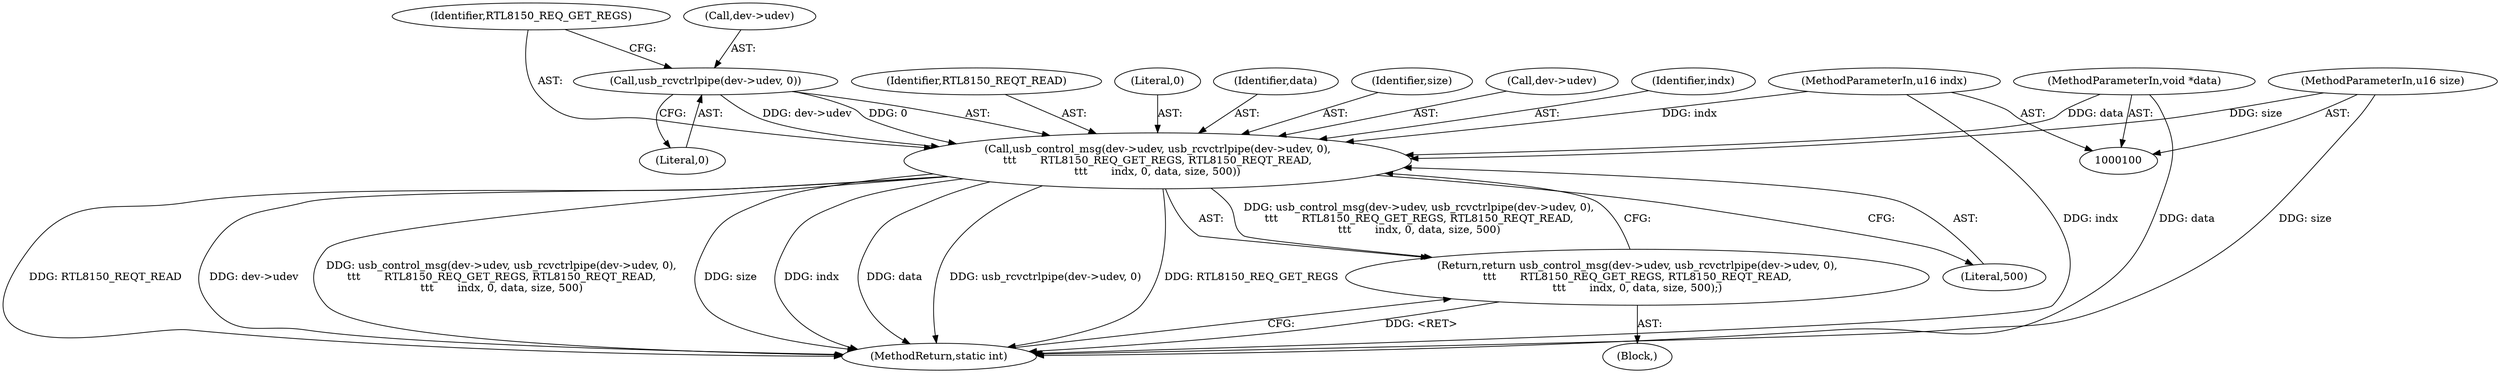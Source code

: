 digraph "1_linux_7926aff5c57b577ab0f43364ff0c59d968f6a414@pointer" {
"1000107" [label="(Call,usb_control_msg(dev->udev, usb_rcvctrlpipe(dev->udev, 0),\n\t\t\t       RTL8150_REQ_GET_REGS, RTL8150_REQT_READ,\n\t\t\t       indx, 0, data, size, 500))"];
"1000111" [label="(Call,usb_rcvctrlpipe(dev->udev, 0))"];
"1000102" [label="(MethodParameterIn,u16 indx)"];
"1000104" [label="(MethodParameterIn,void *data)"];
"1000103" [label="(MethodParameterIn,u16 size)"];
"1000106" [label="(Return,return usb_control_msg(dev->udev, usb_rcvctrlpipe(dev->udev, 0),\n\t\t\t       RTL8150_REQ_GET_REGS, RTL8150_REQT_READ,\n\t\t\t       indx, 0, data, size, 500);)"];
"1000102" [label="(MethodParameterIn,u16 indx)"];
"1000116" [label="(Identifier,RTL8150_REQ_GET_REGS)"];
"1000117" [label="(Identifier,RTL8150_REQT_READ)"];
"1000115" [label="(Literal,0)"];
"1000122" [label="(Literal,500)"];
"1000107" [label="(Call,usb_control_msg(dev->udev, usb_rcvctrlpipe(dev->udev, 0),\n\t\t\t       RTL8150_REQ_GET_REGS, RTL8150_REQT_READ,\n\t\t\t       indx, 0, data, size, 500))"];
"1000119" [label="(Literal,0)"];
"1000103" [label="(MethodParameterIn,u16 size)"];
"1000106" [label="(Return,return usb_control_msg(dev->udev, usb_rcvctrlpipe(dev->udev, 0),\n\t\t\t       RTL8150_REQ_GET_REGS, RTL8150_REQT_READ,\n\t\t\t       indx, 0, data, size, 500);)"];
"1000120" [label="(Identifier,data)"];
"1000111" [label="(Call,usb_rcvctrlpipe(dev->udev, 0))"];
"1000121" [label="(Identifier,size)"];
"1000112" [label="(Call,dev->udev)"];
"1000105" [label="(Block,)"];
"1000104" [label="(MethodParameterIn,void *data)"];
"1000108" [label="(Call,dev->udev)"];
"1000118" [label="(Identifier,indx)"];
"1000123" [label="(MethodReturn,static int)"];
"1000107" -> "1000106"  [label="AST: "];
"1000107" -> "1000122"  [label="CFG: "];
"1000108" -> "1000107"  [label="AST: "];
"1000111" -> "1000107"  [label="AST: "];
"1000116" -> "1000107"  [label="AST: "];
"1000117" -> "1000107"  [label="AST: "];
"1000118" -> "1000107"  [label="AST: "];
"1000119" -> "1000107"  [label="AST: "];
"1000120" -> "1000107"  [label="AST: "];
"1000121" -> "1000107"  [label="AST: "];
"1000122" -> "1000107"  [label="AST: "];
"1000106" -> "1000107"  [label="CFG: "];
"1000107" -> "1000123"  [label="DDG: RTL8150_REQT_READ"];
"1000107" -> "1000123"  [label="DDG: dev->udev"];
"1000107" -> "1000123"  [label="DDG: usb_control_msg(dev->udev, usb_rcvctrlpipe(dev->udev, 0),\n\t\t\t       RTL8150_REQ_GET_REGS, RTL8150_REQT_READ,\n\t\t\t       indx, 0, data, size, 500)"];
"1000107" -> "1000123"  [label="DDG: size"];
"1000107" -> "1000123"  [label="DDG: indx"];
"1000107" -> "1000123"  [label="DDG: data"];
"1000107" -> "1000123"  [label="DDG: usb_rcvctrlpipe(dev->udev, 0)"];
"1000107" -> "1000123"  [label="DDG: RTL8150_REQ_GET_REGS"];
"1000107" -> "1000106"  [label="DDG: usb_control_msg(dev->udev, usb_rcvctrlpipe(dev->udev, 0),\n\t\t\t       RTL8150_REQ_GET_REGS, RTL8150_REQT_READ,\n\t\t\t       indx, 0, data, size, 500)"];
"1000111" -> "1000107"  [label="DDG: dev->udev"];
"1000111" -> "1000107"  [label="DDG: 0"];
"1000102" -> "1000107"  [label="DDG: indx"];
"1000104" -> "1000107"  [label="DDG: data"];
"1000103" -> "1000107"  [label="DDG: size"];
"1000111" -> "1000115"  [label="CFG: "];
"1000112" -> "1000111"  [label="AST: "];
"1000115" -> "1000111"  [label="AST: "];
"1000116" -> "1000111"  [label="CFG: "];
"1000102" -> "1000100"  [label="AST: "];
"1000102" -> "1000123"  [label="DDG: indx"];
"1000104" -> "1000100"  [label="AST: "];
"1000104" -> "1000123"  [label="DDG: data"];
"1000103" -> "1000100"  [label="AST: "];
"1000103" -> "1000123"  [label="DDG: size"];
"1000106" -> "1000105"  [label="AST: "];
"1000123" -> "1000106"  [label="CFG: "];
"1000106" -> "1000123"  [label="DDG: <RET>"];
}
